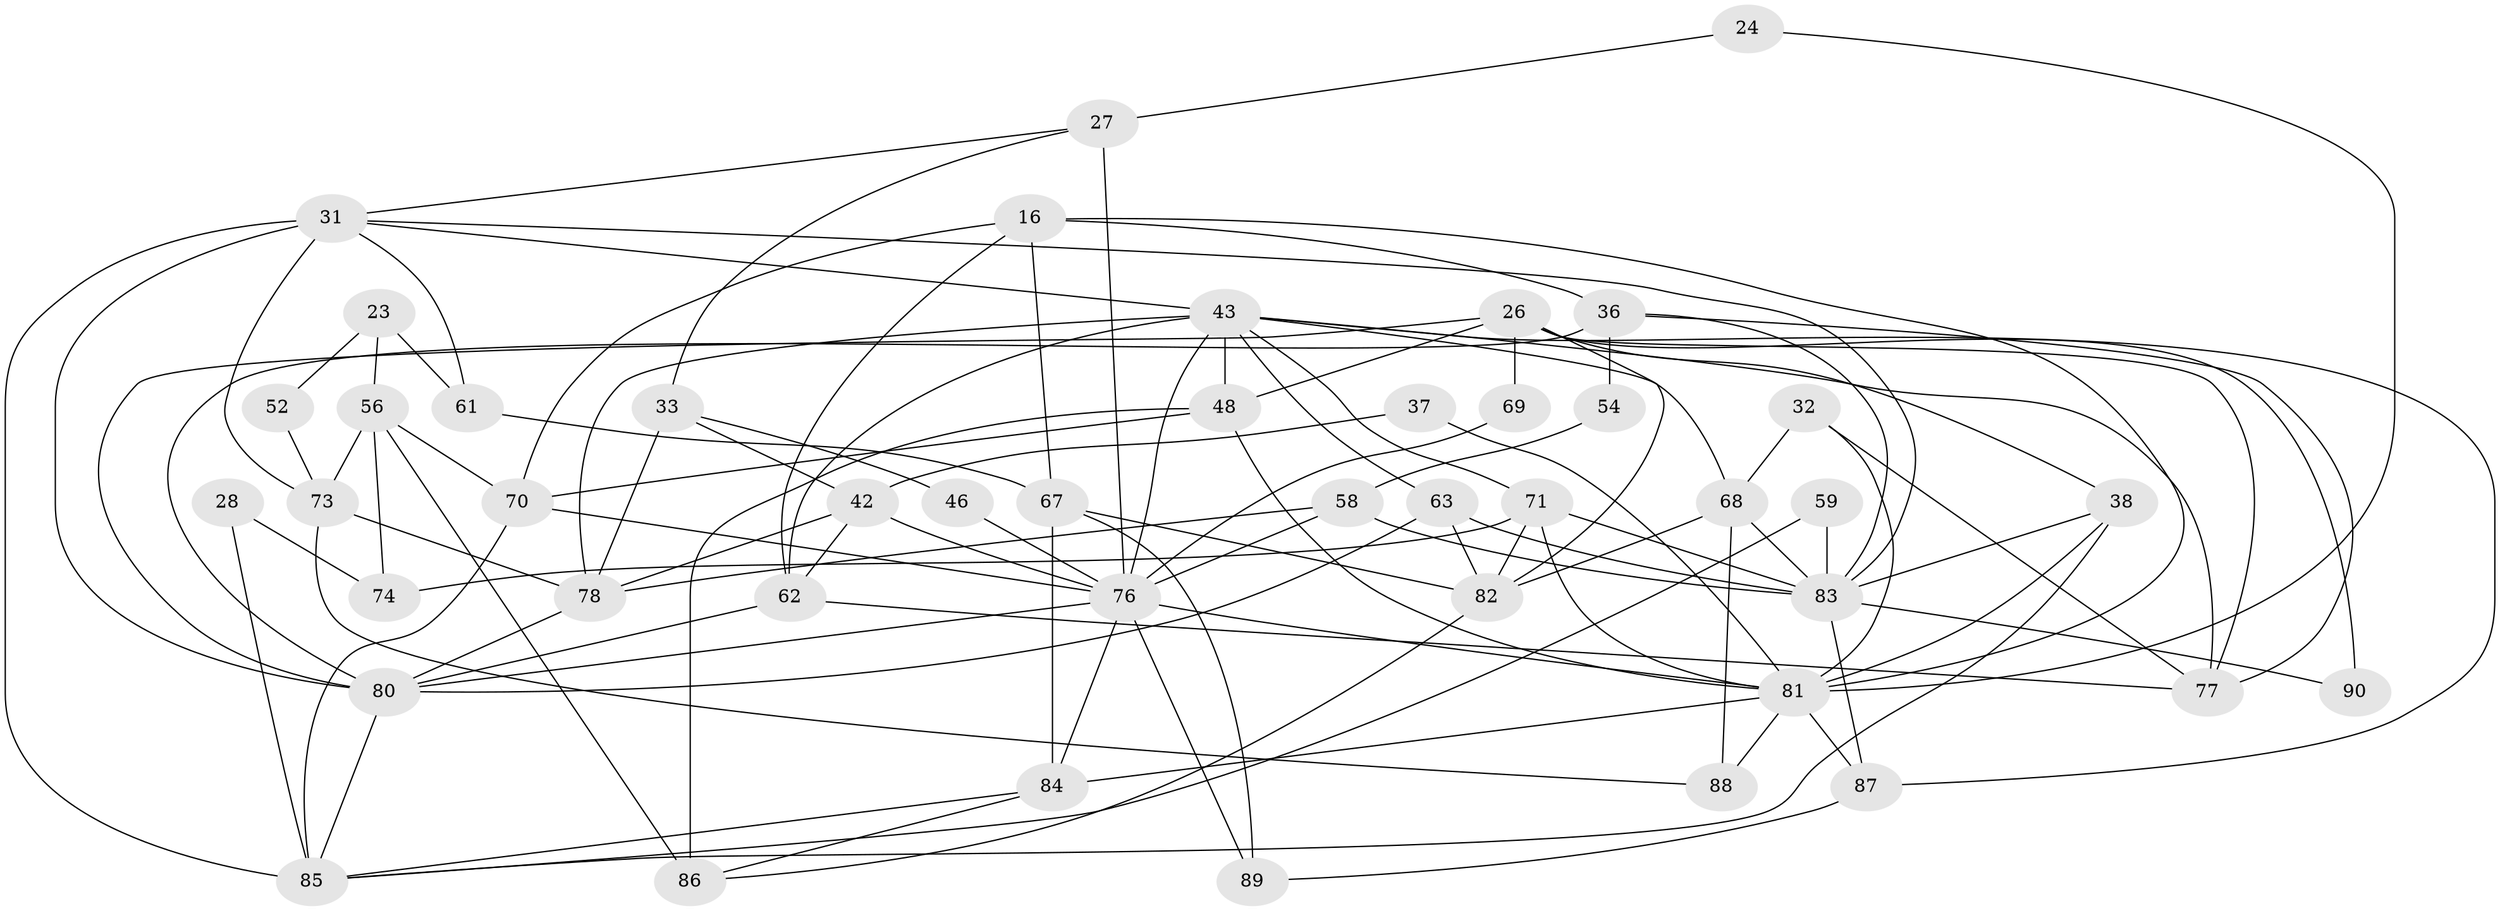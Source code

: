 // original degree distribution, {3: 0.3, 6: 0.1, 4: 0.2777777777777778, 5: 0.16666666666666666, 2: 0.1111111111111111, 8: 0.022222222222222223, 7: 0.022222222222222223}
// Generated by graph-tools (version 1.1) at 2025/49/03/09/25 04:49:15]
// undirected, 45 vertices, 106 edges
graph export_dot {
graph [start="1"]
  node [color=gray90,style=filled];
  16;
  23;
  24;
  26 [super="+5+6"];
  27;
  28;
  31;
  32;
  33;
  36;
  37;
  38;
  42 [super="+9"];
  43 [super="+11+14+29+18"];
  46;
  48 [super="+2"];
  52;
  54;
  56 [super="+20"];
  58 [super="+57"];
  59;
  61 [super="+44"];
  62 [super="+30"];
  63 [super="+40"];
  67 [super="+35"];
  68 [super="+47"];
  69;
  70;
  71 [super="+64"];
  73 [super="+8"];
  74;
  76 [super="+53+75"];
  77 [super="+1"];
  78 [super="+50"];
  80 [super="+79+13+25"];
  81 [super="+66"];
  82 [super="+60"];
  83 [super="+49+39"];
  84 [super="+65+55"];
  85 [super="+72"];
  86 [super="+45"];
  87 [super="+21+51"];
  88;
  89;
  90;
  16 -- 62;
  16 -- 70;
  16 -- 36;
  16 -- 67;
  16 -- 81;
  23 -- 61 [weight=2];
  23 -- 52;
  23 -- 56;
  24 -- 27;
  24 -- 81;
  26 -- 38;
  26 -- 69;
  26 -- 48 [weight=2];
  26 -- 90;
  26 -- 82;
  26 -- 77;
  26 -- 80 [weight=2];
  27 -- 31;
  27 -- 33;
  27 -- 76 [weight=2];
  28 -- 74;
  28 -- 85 [weight=2];
  31 -- 61;
  31 -- 73;
  31 -- 83;
  31 -- 85 [weight=2];
  31 -- 43;
  31 -- 80;
  32 -- 81;
  32 -- 77;
  32 -- 68;
  33 -- 42;
  33 -- 46;
  33 -- 78;
  36 -- 54;
  36 -- 77;
  36 -- 83;
  36 -- 80;
  37 -- 42 [weight=2];
  37 -- 81;
  38 -- 85;
  38 -- 81;
  38 -- 83;
  42 -- 78;
  42 -- 62;
  42 -- 76 [weight=3];
  43 -- 78 [weight=4];
  43 -- 68 [weight=2];
  43 -- 48 [weight=2];
  43 -- 77;
  43 -- 76 [weight=2];
  43 -- 71 [weight=2];
  43 -- 62;
  43 -- 63 [weight=2];
  43 -- 87;
  46 -- 76;
  48 -- 70;
  48 -- 86 [weight=2];
  48 -- 81;
  52 -- 73;
  54 -- 58;
  56 -- 70;
  56 -- 74;
  56 -- 86;
  56 -- 73;
  58 -- 83;
  58 -- 78 [weight=2];
  58 -- 76;
  59 -- 85;
  59 -- 83;
  61 -- 67 [weight=2];
  62 -- 80;
  62 -- 77;
  63 -- 82;
  63 -- 83;
  63 -- 80;
  67 -- 82;
  67 -- 84 [weight=2];
  67 -- 89;
  68 -- 88;
  68 -- 82;
  68 -- 83 [weight=2];
  69 -- 76;
  70 -- 85;
  70 -- 76;
  71 -- 74;
  71 -- 82 [weight=2];
  71 -- 81;
  71 -- 83;
  73 -- 88;
  73 -- 78;
  76 -- 89;
  76 -- 84;
  76 -- 81;
  76 -- 80;
  78 -- 80;
  80 -- 85;
  81 -- 88;
  81 -- 84 [weight=2];
  81 -- 87 [weight=3];
  82 -- 86;
  83 -- 90;
  83 -- 87;
  84 -- 85;
  84 -- 86;
  87 -- 89;
}
